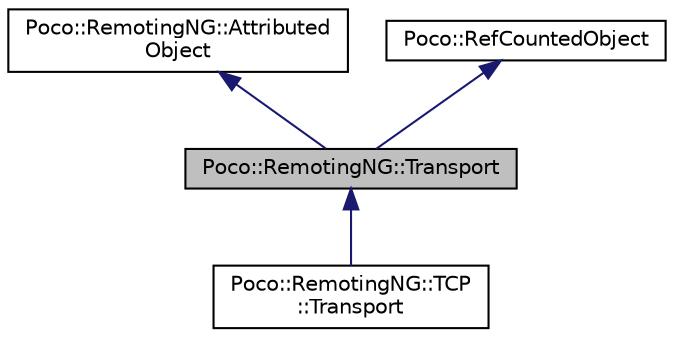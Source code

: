 digraph "Poco::RemotingNG::Transport"
{
 // LATEX_PDF_SIZE
  edge [fontname="Helvetica",fontsize="10",labelfontname="Helvetica",labelfontsize="10"];
  node [fontname="Helvetica",fontsize="10",shape=record];
  Node1 [label="Poco::RemotingNG::Transport",height=0.2,width=0.4,color="black", fillcolor="grey75", style="filled", fontcolor="black",tooltip=" "];
  Node2 -> Node1 [dir="back",color="midnightblue",fontsize="10",style="solid",fontname="Helvetica"];
  Node2 [label="Poco::RemotingNG::Attributed\lObject",height=0.2,width=0.4,color="black", fillcolor="white", style="filled",URL="$classPoco_1_1RemotingNG_1_1AttributedObject.html",tooltip=" "];
  Node3 -> Node1 [dir="back",color="midnightblue",fontsize="10",style="solid",fontname="Helvetica"];
  Node3 [label="Poco::RefCountedObject",height=0.2,width=0.4,color="black", fillcolor="white", style="filled",URL="$classPoco_1_1RefCountedObject.html",tooltip=" "];
  Node1 -> Node4 [dir="back",color="midnightblue",fontsize="10",style="solid",fontname="Helvetica"];
  Node4 [label="Poco::RemotingNG::TCP\l::Transport",height=0.2,width=0.4,color="black", fillcolor="white", style="filled",URL="$classPoco_1_1RemotingNG_1_1TCP_1_1Transport.html",tooltip="The Transport implementation for RemotingNG TCP."];
}

